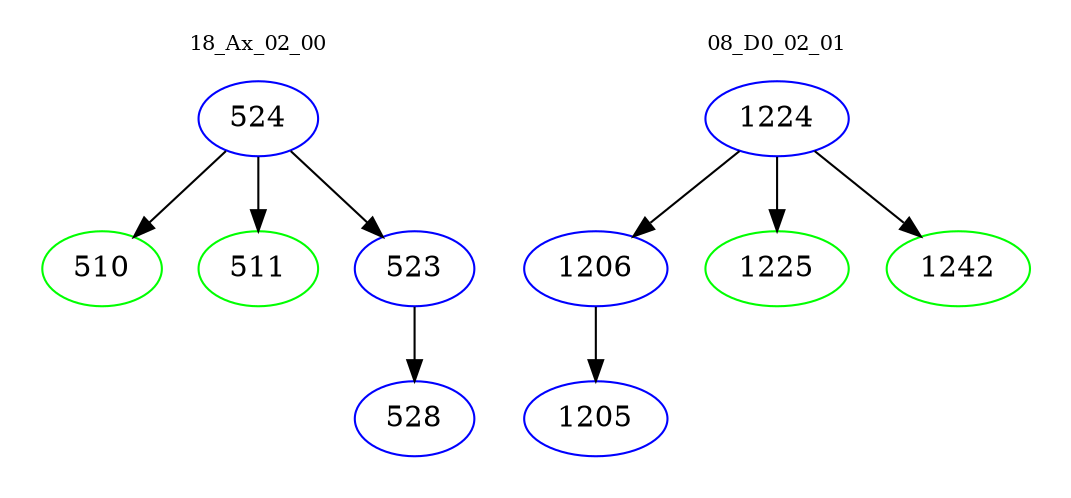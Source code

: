 digraph{
subgraph cluster_0 {
color = white
label = "18_Ax_02_00";
fontsize=10;
T0_524 [label="524", color="blue"]
T0_524 -> T0_510 [color="black"]
T0_510 [label="510", color="green"]
T0_524 -> T0_511 [color="black"]
T0_511 [label="511", color="green"]
T0_524 -> T0_523 [color="black"]
T0_523 [label="523", color="blue"]
T0_523 -> T0_528 [color="black"]
T0_528 [label="528", color="blue"]
}
subgraph cluster_1 {
color = white
label = "08_D0_02_01";
fontsize=10;
T1_1224 [label="1224", color="blue"]
T1_1224 -> T1_1206 [color="black"]
T1_1206 [label="1206", color="blue"]
T1_1206 -> T1_1205 [color="black"]
T1_1205 [label="1205", color="blue"]
T1_1224 -> T1_1225 [color="black"]
T1_1225 [label="1225", color="green"]
T1_1224 -> T1_1242 [color="black"]
T1_1242 [label="1242", color="green"]
}
}
